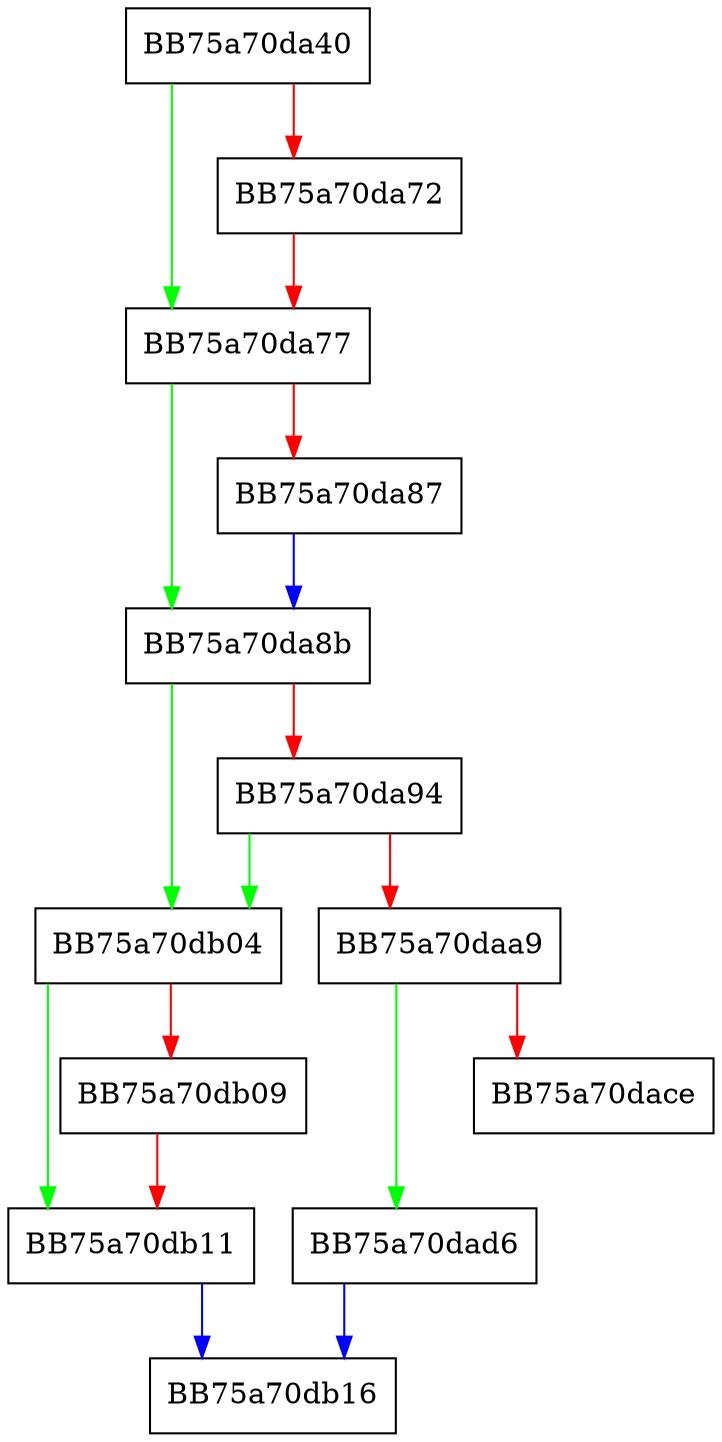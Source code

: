 digraph CollectStates {
  node [shape="box"];
  graph [splines=ortho];
  BB75a70da40 -> BB75a70da77 [color="green"];
  BB75a70da40 -> BB75a70da72 [color="red"];
  BB75a70da72 -> BB75a70da77 [color="red"];
  BB75a70da77 -> BB75a70da8b [color="green"];
  BB75a70da77 -> BB75a70da87 [color="red"];
  BB75a70da87 -> BB75a70da8b [color="blue"];
  BB75a70da8b -> BB75a70db04 [color="green"];
  BB75a70da8b -> BB75a70da94 [color="red"];
  BB75a70da94 -> BB75a70db04 [color="green"];
  BB75a70da94 -> BB75a70daa9 [color="red"];
  BB75a70daa9 -> BB75a70dad6 [color="green"];
  BB75a70daa9 -> BB75a70dace [color="red"];
  BB75a70dad6 -> BB75a70db16 [color="blue"];
  BB75a70db04 -> BB75a70db11 [color="green"];
  BB75a70db04 -> BB75a70db09 [color="red"];
  BB75a70db09 -> BB75a70db11 [color="red"];
  BB75a70db11 -> BB75a70db16 [color="blue"];
}